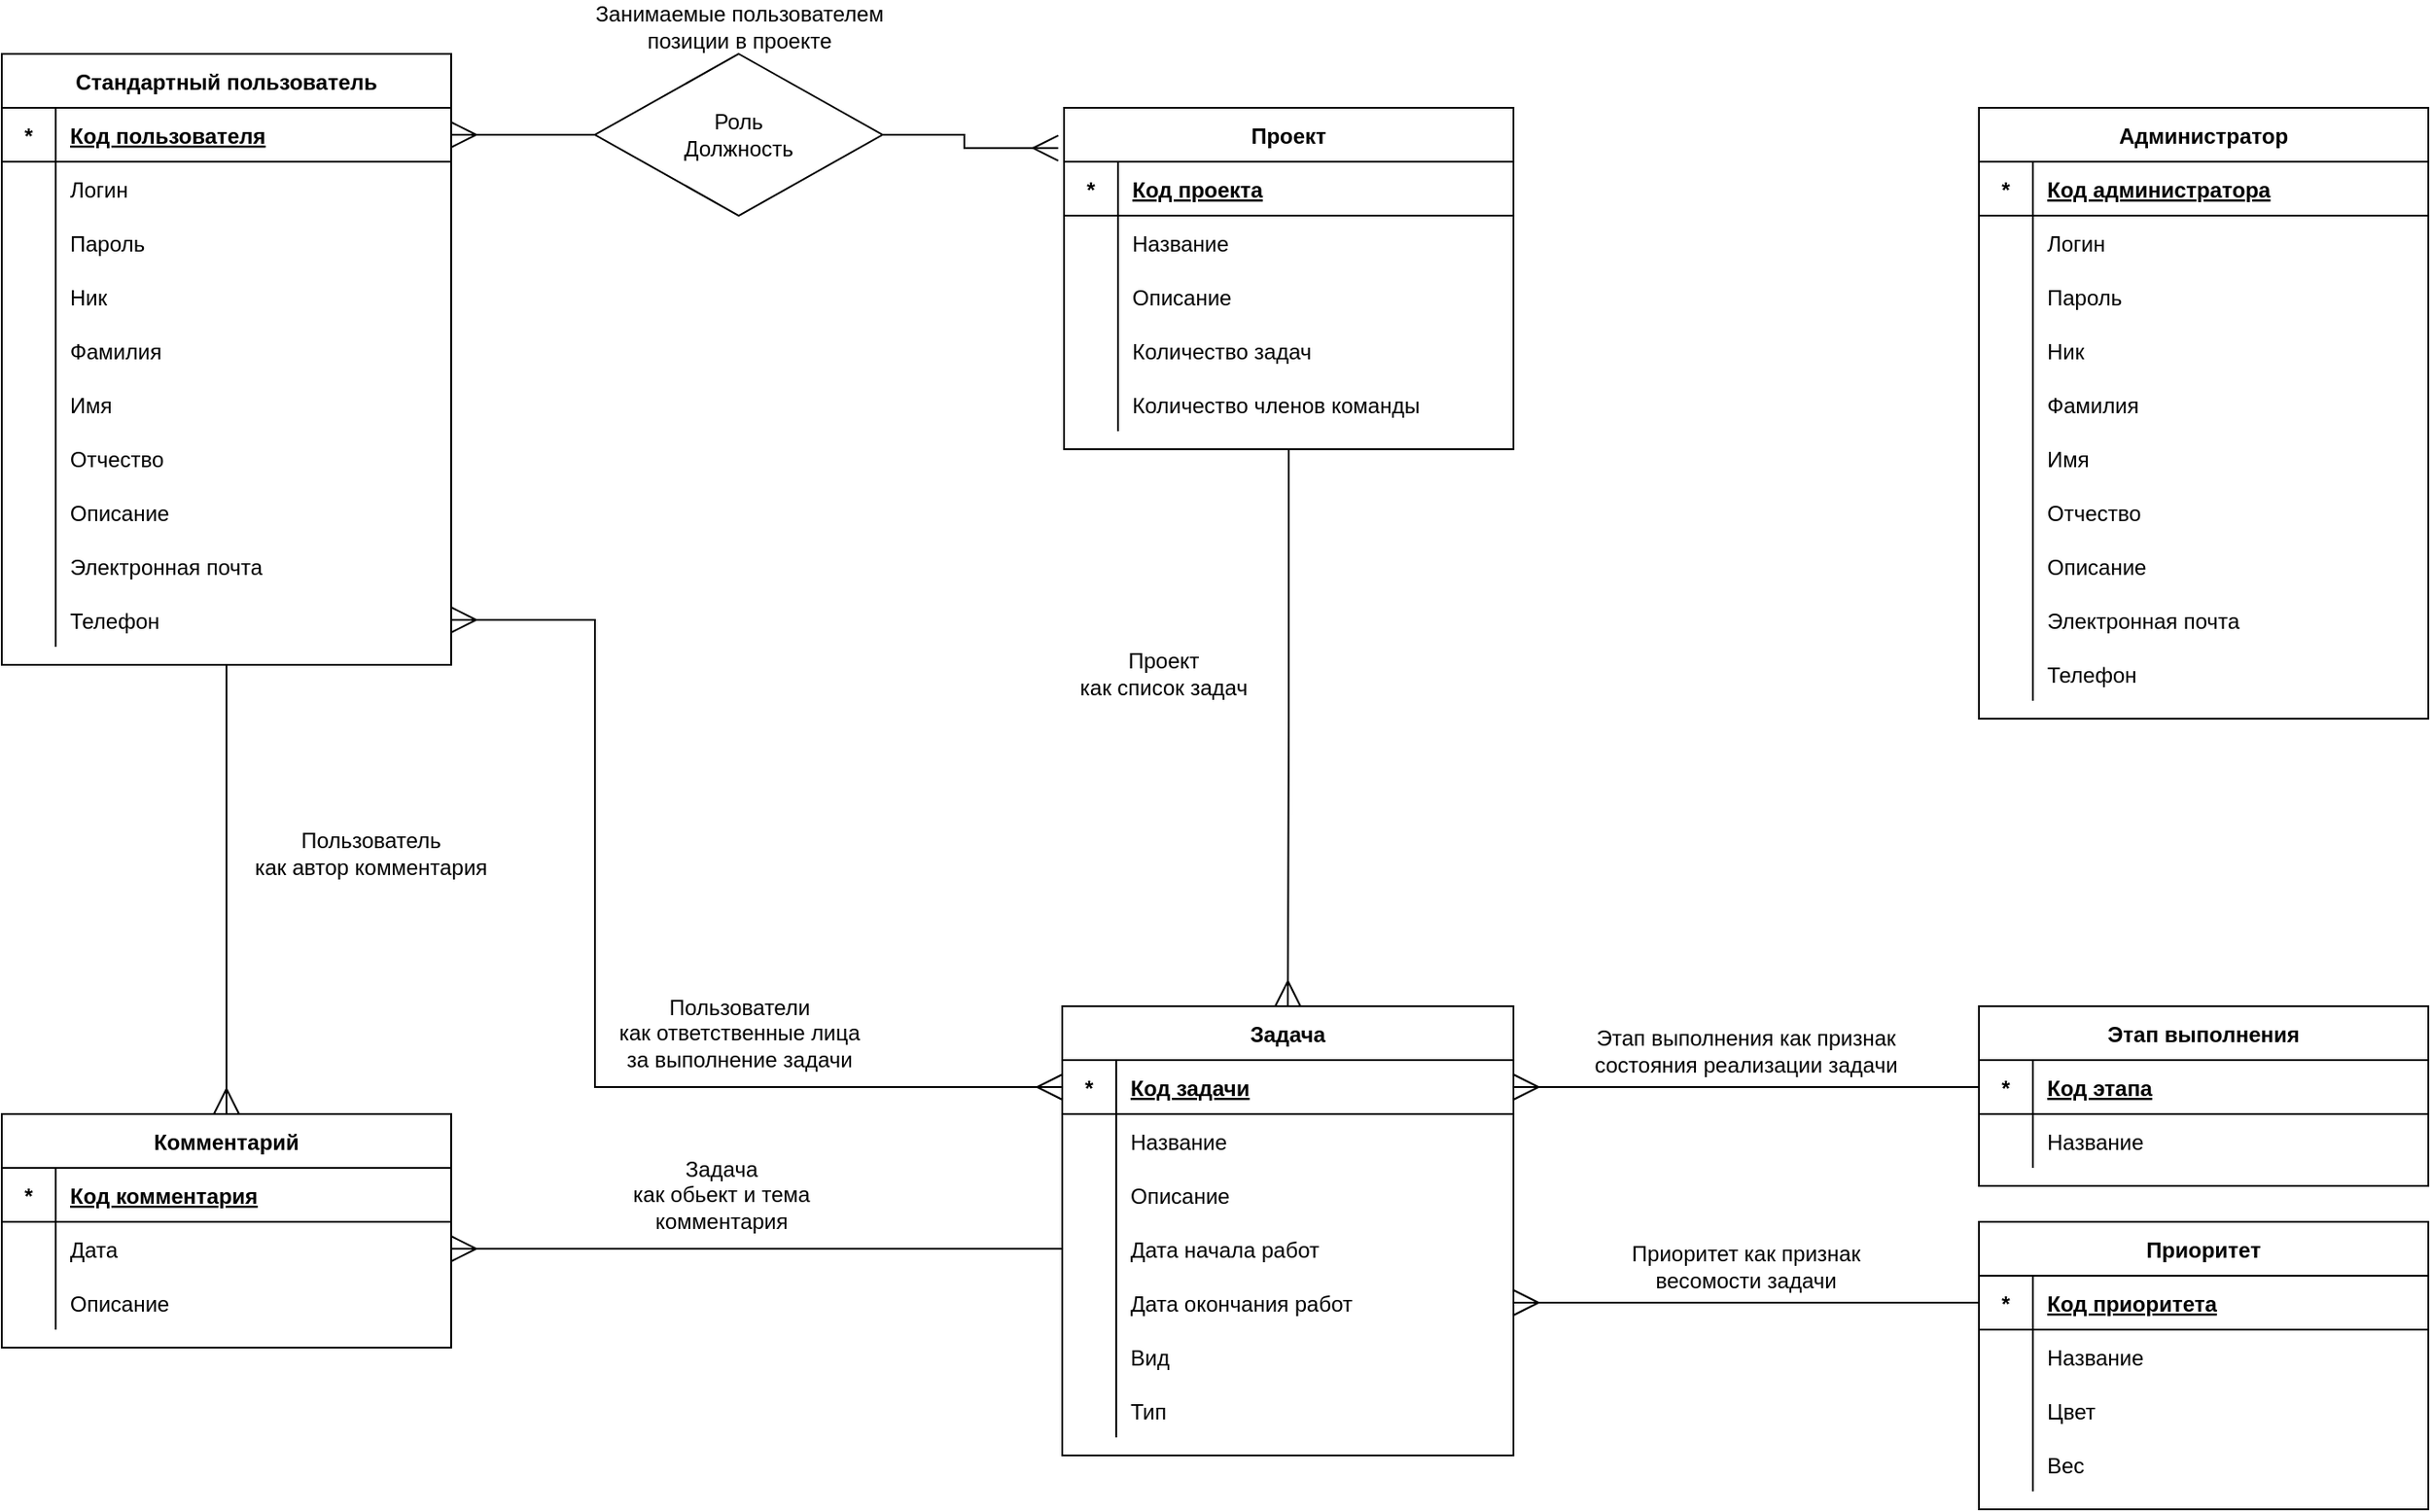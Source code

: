 <mxfile version="15.4.0" type="device"><diagram id="R2lEEEUBdFMjLlhIrx00" name="Page-1"><mxGraphModel dx="2333" dy="867" grid="1" gridSize="10" guides="1" tooltips="1" connect="1" arrows="1" fold="1" page="1" pageScale="1" pageWidth="850" pageHeight="1100" math="0" shadow="0" extFonts="Permanent Marker^https://fonts.googleapis.com/css?family=Permanent+Marker"><root><mxCell id="0"/><mxCell id="1" parent="0"/><mxCell id="KEWzs6Pm8bND37SmoEgK-163" value="Администратор" style="shape=table;startSize=30;container=1;collapsible=1;childLayout=tableLayout;fixedRows=1;rowLines=0;fontStyle=1;align=center;resizeLast=1;" parent="1" vertex="1"><mxGeometry x="310" y="110" width="250" height="340.0" as="geometry"/></mxCell><mxCell id="KEWzs6Pm8bND37SmoEgK-164" value="" style="shape=partialRectangle;collapsible=0;dropTarget=0;pointerEvents=0;fillColor=none;points=[[0,0.5],[1,0.5]];portConstraint=eastwest;top=0;left=0;right=0;bottom=1;" parent="KEWzs6Pm8bND37SmoEgK-163" vertex="1"><mxGeometry y="30" width="250" height="30" as="geometry"/></mxCell><mxCell id="KEWzs6Pm8bND37SmoEgK-165" value="*" style="shape=partialRectangle;overflow=hidden;connectable=0;fillColor=none;top=0;left=0;bottom=0;right=0;fontStyle=1;" parent="KEWzs6Pm8bND37SmoEgK-164" vertex="1"><mxGeometry width="30" height="30" as="geometry"><mxRectangle width="30" height="30" as="alternateBounds"/></mxGeometry></mxCell><mxCell id="KEWzs6Pm8bND37SmoEgK-166" value="Код администратора" style="shape=partialRectangle;overflow=hidden;connectable=0;fillColor=none;top=0;left=0;bottom=0;right=0;align=left;spacingLeft=6;fontStyle=5;" parent="KEWzs6Pm8bND37SmoEgK-164" vertex="1"><mxGeometry x="30" width="220" height="30" as="geometry"><mxRectangle width="220" height="30" as="alternateBounds"/></mxGeometry></mxCell><mxCell id="GoolY54lpUksAZv1lYhe-7" style="shape=partialRectangle;collapsible=0;dropTarget=0;pointerEvents=0;fillColor=none;points=[[0,0.5],[1,0.5]];portConstraint=eastwest;top=0;left=0;right=0;bottom=0;" parent="KEWzs6Pm8bND37SmoEgK-163" vertex="1"><mxGeometry y="60" width="250" height="30" as="geometry"/></mxCell><mxCell id="GoolY54lpUksAZv1lYhe-8" style="shape=partialRectangle;overflow=hidden;connectable=0;fillColor=none;top=0;left=0;bottom=0;right=0;" parent="GoolY54lpUksAZv1lYhe-7" vertex="1"><mxGeometry width="30" height="30" as="geometry"><mxRectangle width="30" height="30" as="alternateBounds"/></mxGeometry></mxCell><mxCell id="GoolY54lpUksAZv1lYhe-9" value="Логин" style="shape=partialRectangle;overflow=hidden;connectable=0;fillColor=none;top=0;left=0;bottom=0;right=0;align=left;spacingLeft=6;" parent="GoolY54lpUksAZv1lYhe-7" vertex="1"><mxGeometry x="30" width="220" height="30" as="geometry"><mxRectangle width="220" height="30" as="alternateBounds"/></mxGeometry></mxCell><mxCell id="KEWzs6Pm8bND37SmoEgK-167" style="shape=partialRectangle;collapsible=0;dropTarget=0;pointerEvents=0;fillColor=none;points=[[0,0.5],[1,0.5]];portConstraint=eastwest;top=0;left=0;right=0;bottom=0;" parent="KEWzs6Pm8bND37SmoEgK-163" vertex="1"><mxGeometry y="90" width="250" height="30" as="geometry"/></mxCell><mxCell id="KEWzs6Pm8bND37SmoEgK-168" style="shape=partialRectangle;overflow=hidden;connectable=0;fillColor=none;top=0;left=0;bottom=0;right=0;" parent="KEWzs6Pm8bND37SmoEgK-167" vertex="1"><mxGeometry width="30" height="30" as="geometry"><mxRectangle width="30" height="30" as="alternateBounds"/></mxGeometry></mxCell><mxCell id="KEWzs6Pm8bND37SmoEgK-169" value="Пароль" style="shape=partialRectangle;overflow=hidden;connectable=0;fillColor=none;top=0;left=0;bottom=0;right=0;align=left;spacingLeft=6;" parent="KEWzs6Pm8bND37SmoEgK-167" vertex="1"><mxGeometry x="30" width="220" height="30" as="geometry"><mxRectangle width="220" height="30" as="alternateBounds"/></mxGeometry></mxCell><mxCell id="SejftRKRJtMJ-X5kxTXs-4" style="shape=partialRectangle;collapsible=0;dropTarget=0;pointerEvents=0;fillColor=none;points=[[0,0.5],[1,0.5]];portConstraint=eastwest;top=0;left=0;right=0;bottom=0;" parent="KEWzs6Pm8bND37SmoEgK-163" vertex="1"><mxGeometry y="120" width="250" height="30" as="geometry"/></mxCell><mxCell id="SejftRKRJtMJ-X5kxTXs-5" style="shape=partialRectangle;overflow=hidden;connectable=0;fillColor=none;top=0;left=0;bottom=0;right=0;" parent="SejftRKRJtMJ-X5kxTXs-4" vertex="1"><mxGeometry width="30" height="30" as="geometry"><mxRectangle width="30" height="30" as="alternateBounds"/></mxGeometry></mxCell><mxCell id="SejftRKRJtMJ-X5kxTXs-6" value="Ник" style="shape=partialRectangle;overflow=hidden;connectable=0;fillColor=none;top=0;left=0;bottom=0;right=0;align=left;spacingLeft=6;" parent="SejftRKRJtMJ-X5kxTXs-4" vertex="1"><mxGeometry x="30" width="220" height="30" as="geometry"><mxRectangle width="220" height="30" as="alternateBounds"/></mxGeometry></mxCell><mxCell id="KEWzs6Pm8bND37SmoEgK-170" value="" style="shape=partialRectangle;collapsible=0;dropTarget=0;pointerEvents=0;fillColor=none;points=[[0,0.5],[1,0.5]];portConstraint=eastwest;top=0;left=0;right=0;bottom=0;" parent="KEWzs6Pm8bND37SmoEgK-163" vertex="1"><mxGeometry y="150" width="250" height="30" as="geometry"/></mxCell><mxCell id="KEWzs6Pm8bND37SmoEgK-171" value="" style="shape=partialRectangle;overflow=hidden;connectable=0;fillColor=none;top=0;left=0;bottom=0;right=0;" parent="KEWzs6Pm8bND37SmoEgK-170" vertex="1"><mxGeometry width="30" height="30" as="geometry"><mxRectangle width="30" height="30" as="alternateBounds"/></mxGeometry></mxCell><mxCell id="KEWzs6Pm8bND37SmoEgK-172" value="Фамилия" style="shape=partialRectangle;overflow=hidden;connectable=0;fillColor=none;top=0;left=0;bottom=0;right=0;align=left;spacingLeft=6;" parent="KEWzs6Pm8bND37SmoEgK-170" vertex="1"><mxGeometry x="30" width="220" height="30" as="geometry"><mxRectangle width="220" height="30" as="alternateBounds"/></mxGeometry></mxCell><mxCell id="Utjhez6zao7klQIo2Ba_-10" style="shape=partialRectangle;collapsible=0;dropTarget=0;pointerEvents=0;fillColor=none;points=[[0,0.5],[1,0.5]];portConstraint=eastwest;top=0;left=0;right=0;bottom=0;" parent="KEWzs6Pm8bND37SmoEgK-163" vertex="1"><mxGeometry y="180" width="250" height="30" as="geometry"/></mxCell><mxCell id="Utjhez6zao7klQIo2Ba_-11" style="shape=partialRectangle;overflow=hidden;connectable=0;fillColor=none;top=0;left=0;bottom=0;right=0;" parent="Utjhez6zao7klQIo2Ba_-10" vertex="1"><mxGeometry width="30" height="30" as="geometry"><mxRectangle width="30" height="30" as="alternateBounds"/></mxGeometry></mxCell><mxCell id="Utjhez6zao7klQIo2Ba_-12" value="Имя" style="shape=partialRectangle;overflow=hidden;connectable=0;fillColor=none;top=0;left=0;bottom=0;right=0;align=left;spacingLeft=6;" parent="Utjhez6zao7klQIo2Ba_-10" vertex="1"><mxGeometry x="30" width="220" height="30" as="geometry"><mxRectangle width="220" height="30" as="alternateBounds"/></mxGeometry></mxCell><mxCell id="Utjhez6zao7klQIo2Ba_-7" style="shape=partialRectangle;collapsible=0;dropTarget=0;pointerEvents=0;fillColor=none;points=[[0,0.5],[1,0.5]];portConstraint=eastwest;top=0;left=0;right=0;bottom=0;" parent="KEWzs6Pm8bND37SmoEgK-163" vertex="1"><mxGeometry y="210" width="250" height="30" as="geometry"/></mxCell><mxCell id="Utjhez6zao7klQIo2Ba_-8" style="shape=partialRectangle;overflow=hidden;connectable=0;fillColor=none;top=0;left=0;bottom=0;right=0;" parent="Utjhez6zao7klQIo2Ba_-7" vertex="1"><mxGeometry width="30" height="30" as="geometry"><mxRectangle width="30" height="30" as="alternateBounds"/></mxGeometry></mxCell><mxCell id="Utjhez6zao7klQIo2Ba_-9" value="Отчество" style="shape=partialRectangle;overflow=hidden;connectable=0;fillColor=none;top=0;left=0;bottom=0;right=0;align=left;spacingLeft=6;" parent="Utjhez6zao7klQIo2Ba_-7" vertex="1"><mxGeometry x="30" width="220" height="30" as="geometry"><mxRectangle width="220" height="30" as="alternateBounds"/></mxGeometry></mxCell><mxCell id="KEWzs6Pm8bND37SmoEgK-173" value="" style="shape=partialRectangle;collapsible=0;dropTarget=0;pointerEvents=0;fillColor=none;points=[[0,0.5],[1,0.5]];portConstraint=eastwest;top=0;left=0;right=0;bottom=0;" parent="KEWzs6Pm8bND37SmoEgK-163" vertex="1"><mxGeometry y="240" width="250" height="30" as="geometry"/></mxCell><mxCell id="KEWzs6Pm8bND37SmoEgK-174" value="" style="shape=partialRectangle;overflow=hidden;connectable=0;fillColor=none;top=0;left=0;bottom=0;right=0;" parent="KEWzs6Pm8bND37SmoEgK-173" vertex="1"><mxGeometry width="30" height="30" as="geometry"><mxRectangle width="30" height="30" as="alternateBounds"/></mxGeometry></mxCell><mxCell id="KEWzs6Pm8bND37SmoEgK-175" value="Описание" style="shape=partialRectangle;overflow=hidden;connectable=0;fillColor=none;top=0;left=0;bottom=0;right=0;align=left;spacingLeft=6;" parent="KEWzs6Pm8bND37SmoEgK-173" vertex="1"><mxGeometry x="30" width="220" height="30" as="geometry"><mxRectangle width="220" height="30" as="alternateBounds"/></mxGeometry></mxCell><mxCell id="KEWzs6Pm8bND37SmoEgK-176" style="shape=partialRectangle;collapsible=0;dropTarget=0;pointerEvents=0;fillColor=none;points=[[0,0.5],[1,0.5]];portConstraint=eastwest;top=0;left=0;right=0;bottom=0;" parent="KEWzs6Pm8bND37SmoEgK-163" vertex="1"><mxGeometry y="270" width="250" height="30" as="geometry"/></mxCell><mxCell id="KEWzs6Pm8bND37SmoEgK-177" style="shape=partialRectangle;overflow=hidden;connectable=0;fillColor=none;top=0;left=0;bottom=0;right=0;" parent="KEWzs6Pm8bND37SmoEgK-176" vertex="1"><mxGeometry width="30" height="30" as="geometry"><mxRectangle width="30" height="30" as="alternateBounds"/></mxGeometry></mxCell><mxCell id="KEWzs6Pm8bND37SmoEgK-178" value="Электронная почта" style="shape=partialRectangle;overflow=hidden;connectable=0;fillColor=none;top=0;left=0;bottom=0;right=0;align=left;spacingLeft=6;" parent="KEWzs6Pm8bND37SmoEgK-176" vertex="1"><mxGeometry x="30" width="220" height="30" as="geometry"><mxRectangle width="220" height="30" as="alternateBounds"/></mxGeometry></mxCell><mxCell id="KEWzs6Pm8bND37SmoEgK-179" style="shape=partialRectangle;collapsible=0;dropTarget=0;pointerEvents=0;fillColor=none;points=[[0,0.5],[1,0.5]];portConstraint=eastwest;top=0;left=0;right=0;bottom=0;" parent="KEWzs6Pm8bND37SmoEgK-163" vertex="1"><mxGeometry y="300" width="250" height="30" as="geometry"/></mxCell><mxCell id="KEWzs6Pm8bND37SmoEgK-180" style="shape=partialRectangle;overflow=hidden;connectable=0;fillColor=none;top=0;left=0;bottom=0;right=0;" parent="KEWzs6Pm8bND37SmoEgK-179" vertex="1"><mxGeometry width="30" height="30" as="geometry"><mxRectangle width="30" height="30" as="alternateBounds"/></mxGeometry></mxCell><mxCell id="KEWzs6Pm8bND37SmoEgK-181" value="Телефон" style="shape=partialRectangle;overflow=hidden;connectable=0;fillColor=none;top=0;left=0;bottom=0;right=0;align=left;spacingLeft=6;" parent="KEWzs6Pm8bND37SmoEgK-179" vertex="1"><mxGeometry x="30" width="220" height="30" as="geometry"><mxRectangle width="220" height="30" as="alternateBounds"/></mxGeometry></mxCell><mxCell id="JTHcvcnWKTFzmuKznncK-1" value="Проект" style="shape=table;startSize=30;container=1;collapsible=1;childLayout=tableLayout;fixedRows=1;rowLines=0;fontStyle=1;align=center;resizeLast=1;" parent="1" vertex="1"><mxGeometry x="-199" y="110" width="250" height="190" as="geometry"><mxRectangle x="70" y="360" width="70" height="30" as="alternateBounds"/></mxGeometry></mxCell><mxCell id="JTHcvcnWKTFzmuKznncK-2" value="" style="shape=partialRectangle;collapsible=0;dropTarget=0;pointerEvents=0;fillColor=none;points=[[0,0.5],[1,0.5]];portConstraint=eastwest;top=0;left=0;right=0;bottom=1;" parent="JTHcvcnWKTFzmuKznncK-1" vertex="1"><mxGeometry y="30" width="250" height="30" as="geometry"/></mxCell><mxCell id="JTHcvcnWKTFzmuKznncK-3" value="*" style="shape=partialRectangle;overflow=hidden;connectable=0;fillColor=none;top=0;left=0;bottom=0;right=0;fontStyle=1;" parent="JTHcvcnWKTFzmuKznncK-2" vertex="1"><mxGeometry width="30" height="30" as="geometry"><mxRectangle width="30" height="30" as="alternateBounds"/></mxGeometry></mxCell><mxCell id="JTHcvcnWKTFzmuKznncK-4" value="Код проекта" style="shape=partialRectangle;overflow=hidden;connectable=0;fillColor=none;top=0;left=0;bottom=0;right=0;align=left;spacingLeft=6;fontStyle=5;" parent="JTHcvcnWKTFzmuKznncK-2" vertex="1"><mxGeometry x="30" width="220" height="30" as="geometry"><mxRectangle width="220" height="30" as="alternateBounds"/></mxGeometry></mxCell><mxCell id="JTHcvcnWKTFzmuKznncK-5" value="" style="shape=partialRectangle;collapsible=0;dropTarget=0;pointerEvents=0;fillColor=none;points=[[0,0.5],[1,0.5]];portConstraint=eastwest;top=0;left=0;right=0;bottom=0;" parent="JTHcvcnWKTFzmuKznncK-1" vertex="1"><mxGeometry y="60" width="250" height="30" as="geometry"/></mxCell><mxCell id="JTHcvcnWKTFzmuKznncK-6" value="" style="shape=partialRectangle;overflow=hidden;connectable=0;fillColor=none;top=0;left=0;bottom=0;right=0;" parent="JTHcvcnWKTFzmuKznncK-5" vertex="1"><mxGeometry width="30" height="30" as="geometry"><mxRectangle width="30" height="30" as="alternateBounds"/></mxGeometry></mxCell><mxCell id="JTHcvcnWKTFzmuKznncK-7" value="Название" style="shape=partialRectangle;overflow=hidden;connectable=0;fillColor=none;top=0;left=0;bottom=0;right=0;align=left;spacingLeft=6;" parent="JTHcvcnWKTFzmuKznncK-5" vertex="1"><mxGeometry x="30" width="220" height="30" as="geometry"><mxRectangle width="220" height="30" as="alternateBounds"/></mxGeometry></mxCell><mxCell id="JTHcvcnWKTFzmuKznncK-8" value="" style="shape=partialRectangle;collapsible=0;dropTarget=0;pointerEvents=0;fillColor=none;points=[[0,0.5],[1,0.5]];portConstraint=eastwest;top=0;left=0;right=0;bottom=0;" parent="JTHcvcnWKTFzmuKznncK-1" vertex="1"><mxGeometry y="90" width="250" height="30" as="geometry"/></mxCell><mxCell id="JTHcvcnWKTFzmuKznncK-9" value="" style="shape=partialRectangle;overflow=hidden;connectable=0;fillColor=none;top=0;left=0;bottom=0;right=0;" parent="JTHcvcnWKTFzmuKznncK-8" vertex="1"><mxGeometry width="30" height="30" as="geometry"><mxRectangle width="30" height="30" as="alternateBounds"/></mxGeometry></mxCell><mxCell id="JTHcvcnWKTFzmuKznncK-10" value="Описание" style="shape=partialRectangle;overflow=hidden;connectable=0;fillColor=none;top=0;left=0;bottom=0;right=0;align=left;spacingLeft=6;" parent="JTHcvcnWKTFzmuKznncK-8" vertex="1"><mxGeometry x="30" width="220" height="30" as="geometry"><mxRectangle width="220" height="30" as="alternateBounds"/></mxGeometry></mxCell><mxCell id="Se9pl_aKcLEokG1FZjeS-4" style="shape=partialRectangle;collapsible=0;dropTarget=0;pointerEvents=0;fillColor=none;points=[[0,0.5],[1,0.5]];portConstraint=eastwest;top=0;left=0;right=0;bottom=0;" parent="JTHcvcnWKTFzmuKznncK-1" vertex="1"><mxGeometry y="120" width="250" height="30" as="geometry"/></mxCell><mxCell id="Se9pl_aKcLEokG1FZjeS-5" style="shape=partialRectangle;overflow=hidden;connectable=0;fillColor=none;top=0;left=0;bottom=0;right=0;" parent="Se9pl_aKcLEokG1FZjeS-4" vertex="1"><mxGeometry width="30" height="30" as="geometry"><mxRectangle width="30" height="30" as="alternateBounds"/></mxGeometry></mxCell><mxCell id="Se9pl_aKcLEokG1FZjeS-6" value="Количество задач" style="shape=partialRectangle;overflow=hidden;connectable=0;fillColor=none;top=0;left=0;bottom=0;right=0;align=left;spacingLeft=6;" parent="Se9pl_aKcLEokG1FZjeS-4" vertex="1"><mxGeometry x="30" width="220" height="30" as="geometry"><mxRectangle width="220" height="30" as="alternateBounds"/></mxGeometry></mxCell><mxCell id="Se9pl_aKcLEokG1FZjeS-8" style="shape=partialRectangle;collapsible=0;dropTarget=0;pointerEvents=0;fillColor=none;points=[[0,0.5],[1,0.5]];portConstraint=eastwest;top=0;left=0;right=0;bottom=0;" parent="JTHcvcnWKTFzmuKznncK-1" vertex="1"><mxGeometry y="150" width="250" height="30" as="geometry"/></mxCell><mxCell id="Se9pl_aKcLEokG1FZjeS-9" style="shape=partialRectangle;overflow=hidden;connectable=0;fillColor=none;top=0;left=0;bottom=0;right=0;" parent="Se9pl_aKcLEokG1FZjeS-8" vertex="1"><mxGeometry width="30" height="30" as="geometry"><mxRectangle width="30" height="30" as="alternateBounds"/></mxGeometry></mxCell><mxCell id="Se9pl_aKcLEokG1FZjeS-10" value="Количество членов команды" style="shape=partialRectangle;overflow=hidden;connectable=0;fillColor=none;top=0;left=0;bottom=0;right=0;align=left;spacingLeft=6;" parent="Se9pl_aKcLEokG1FZjeS-8" vertex="1"><mxGeometry x="30" width="220" height="30" as="geometry"><mxRectangle width="220" height="30" as="alternateBounds"/></mxGeometry></mxCell><mxCell id="JTHcvcnWKTFzmuKznncK-11" value="Задача" style="shape=table;startSize=30;container=1;collapsible=1;childLayout=tableLayout;fixedRows=1;rowLines=0;fontStyle=1;align=center;resizeLast=1;" parent="1" vertex="1"><mxGeometry x="-200" y="610" width="251" height="250" as="geometry"/></mxCell><mxCell id="JTHcvcnWKTFzmuKznncK-12" value="" style="shape=partialRectangle;collapsible=0;dropTarget=0;pointerEvents=0;fillColor=none;points=[[0,0.5],[1,0.5]];portConstraint=eastwest;top=0;left=0;right=0;bottom=1;" parent="JTHcvcnWKTFzmuKznncK-11" vertex="1"><mxGeometry y="30" width="251" height="30" as="geometry"/></mxCell><mxCell id="JTHcvcnWKTFzmuKznncK-13" value="*" style="shape=partialRectangle;overflow=hidden;connectable=0;fillColor=none;top=0;left=0;bottom=0;right=0;fontStyle=1;" parent="JTHcvcnWKTFzmuKznncK-12" vertex="1"><mxGeometry width="30" height="30" as="geometry"><mxRectangle width="30" height="30" as="alternateBounds"/></mxGeometry></mxCell><mxCell id="JTHcvcnWKTFzmuKznncK-14" value="Код задачи" style="shape=partialRectangle;overflow=hidden;connectable=0;fillColor=none;top=0;left=0;bottom=0;right=0;align=left;spacingLeft=6;fontStyle=5;" parent="JTHcvcnWKTFzmuKznncK-12" vertex="1"><mxGeometry x="30" width="221" height="30" as="geometry"><mxRectangle width="221" height="30" as="alternateBounds"/></mxGeometry></mxCell><mxCell id="JTHcvcnWKTFzmuKznncK-15" value="" style="shape=partialRectangle;collapsible=0;dropTarget=0;pointerEvents=0;fillColor=none;points=[[0,0.5],[1,0.5]];portConstraint=eastwest;top=0;left=0;right=0;bottom=0;" parent="JTHcvcnWKTFzmuKznncK-11" vertex="1"><mxGeometry y="60" width="251" height="30" as="geometry"/></mxCell><mxCell id="JTHcvcnWKTFzmuKznncK-16" value="" style="shape=partialRectangle;overflow=hidden;connectable=0;fillColor=none;top=0;left=0;bottom=0;right=0;" parent="JTHcvcnWKTFzmuKznncK-15" vertex="1"><mxGeometry width="30" height="30" as="geometry"><mxRectangle width="30" height="30" as="alternateBounds"/></mxGeometry></mxCell><mxCell id="JTHcvcnWKTFzmuKznncK-17" value="Название" style="shape=partialRectangle;overflow=hidden;connectable=0;fillColor=none;top=0;left=0;bottom=0;right=0;align=left;spacingLeft=6;" parent="JTHcvcnWKTFzmuKznncK-15" vertex="1"><mxGeometry x="30" width="221" height="30" as="geometry"><mxRectangle width="221" height="30" as="alternateBounds"/></mxGeometry></mxCell><mxCell id="JTHcvcnWKTFzmuKznncK-18" value="" style="shape=partialRectangle;collapsible=0;dropTarget=0;pointerEvents=0;fillColor=none;points=[[0,0.5],[1,0.5]];portConstraint=eastwest;top=0;left=0;right=0;bottom=0;" parent="JTHcvcnWKTFzmuKznncK-11" vertex="1"><mxGeometry y="90" width="251" height="30" as="geometry"/></mxCell><mxCell id="JTHcvcnWKTFzmuKznncK-19" value="" style="shape=partialRectangle;overflow=hidden;connectable=0;fillColor=none;top=0;left=0;bottom=0;right=0;" parent="JTHcvcnWKTFzmuKznncK-18" vertex="1"><mxGeometry width="30" height="30" as="geometry"><mxRectangle width="30" height="30" as="alternateBounds"/></mxGeometry></mxCell><mxCell id="JTHcvcnWKTFzmuKznncK-20" value="Описание" style="shape=partialRectangle;overflow=hidden;connectable=0;fillColor=none;top=0;left=0;bottom=0;right=0;align=left;spacingLeft=6;" parent="JTHcvcnWKTFzmuKznncK-18" vertex="1"><mxGeometry x="30" width="221" height="30" as="geometry"><mxRectangle width="221" height="30" as="alternateBounds"/></mxGeometry></mxCell><mxCell id="JTHcvcnWKTFzmuKznncK-21" style="shape=partialRectangle;collapsible=0;dropTarget=0;pointerEvents=0;fillColor=none;points=[[0,0.5],[1,0.5]];portConstraint=eastwest;top=0;left=0;right=0;bottom=0;" parent="JTHcvcnWKTFzmuKznncK-11" vertex="1"><mxGeometry y="120" width="251" height="30" as="geometry"/></mxCell><mxCell id="JTHcvcnWKTFzmuKznncK-22" style="shape=partialRectangle;overflow=hidden;connectable=0;fillColor=none;top=0;left=0;bottom=0;right=0;" parent="JTHcvcnWKTFzmuKznncK-21" vertex="1"><mxGeometry width="30" height="30" as="geometry"><mxRectangle width="30" height="30" as="alternateBounds"/></mxGeometry></mxCell><mxCell id="JTHcvcnWKTFzmuKznncK-23" value="Дата начала работ" style="shape=partialRectangle;overflow=hidden;connectable=0;fillColor=none;top=0;left=0;bottom=0;right=0;align=left;spacingLeft=6;" parent="JTHcvcnWKTFzmuKznncK-21" vertex="1"><mxGeometry x="30" width="221" height="30" as="geometry"><mxRectangle width="221" height="30" as="alternateBounds"/></mxGeometry></mxCell><mxCell id="JTHcvcnWKTFzmuKznncK-24" style="shape=partialRectangle;collapsible=0;dropTarget=0;pointerEvents=0;fillColor=none;points=[[0,0.5],[1,0.5]];portConstraint=eastwest;top=0;left=0;right=0;bottom=0;" parent="JTHcvcnWKTFzmuKznncK-11" vertex="1"><mxGeometry y="150" width="251" height="30" as="geometry"/></mxCell><mxCell id="JTHcvcnWKTFzmuKznncK-25" style="shape=partialRectangle;overflow=hidden;connectable=0;fillColor=none;top=0;left=0;bottom=0;right=0;" parent="JTHcvcnWKTFzmuKznncK-24" vertex="1"><mxGeometry width="30" height="30" as="geometry"><mxRectangle width="30" height="30" as="alternateBounds"/></mxGeometry></mxCell><mxCell id="JTHcvcnWKTFzmuKznncK-26" value="Дата окончания работ" style="shape=partialRectangle;overflow=hidden;connectable=0;fillColor=none;top=0;left=0;bottom=0;right=0;align=left;spacingLeft=6;" parent="JTHcvcnWKTFzmuKznncK-24" vertex="1"><mxGeometry x="30" width="221" height="30" as="geometry"><mxRectangle width="221" height="30" as="alternateBounds"/></mxGeometry></mxCell><mxCell id="87GUrouihFp6x3GNBXlj-17" style="shape=partialRectangle;collapsible=0;dropTarget=0;pointerEvents=0;fillColor=none;points=[[0,0.5],[1,0.5]];portConstraint=eastwest;top=0;left=0;right=0;bottom=0;" parent="JTHcvcnWKTFzmuKznncK-11" vertex="1"><mxGeometry y="180" width="251" height="30" as="geometry"/></mxCell><mxCell id="87GUrouihFp6x3GNBXlj-18" style="shape=partialRectangle;overflow=hidden;connectable=0;fillColor=none;top=0;left=0;bottom=0;right=0;" parent="87GUrouihFp6x3GNBXlj-17" vertex="1"><mxGeometry width="30" height="30" as="geometry"><mxRectangle width="30" height="30" as="alternateBounds"/></mxGeometry></mxCell><mxCell id="87GUrouihFp6x3GNBXlj-19" value="Вид" style="shape=partialRectangle;overflow=hidden;connectable=0;fillColor=none;top=0;left=0;bottom=0;right=0;align=left;spacingLeft=6;" parent="87GUrouihFp6x3GNBXlj-17" vertex="1"><mxGeometry x="30" width="221" height="30" as="geometry"><mxRectangle width="221" height="30" as="alternateBounds"/></mxGeometry></mxCell><mxCell id="ffWz-tQQ7q6HPMR0sG-R-4" style="shape=partialRectangle;collapsible=0;dropTarget=0;pointerEvents=0;fillColor=none;points=[[0,0.5],[1,0.5]];portConstraint=eastwest;top=0;left=0;right=0;bottom=0;" vertex="1" parent="JTHcvcnWKTFzmuKznncK-11"><mxGeometry y="210" width="251" height="30" as="geometry"/></mxCell><mxCell id="ffWz-tQQ7q6HPMR0sG-R-5" style="shape=partialRectangle;overflow=hidden;connectable=0;fillColor=none;top=0;left=0;bottom=0;right=0;" vertex="1" parent="ffWz-tQQ7q6HPMR0sG-R-4"><mxGeometry width="30" height="30" as="geometry"><mxRectangle width="30" height="30" as="alternateBounds"/></mxGeometry></mxCell><mxCell id="ffWz-tQQ7q6HPMR0sG-R-6" value="Тип" style="shape=partialRectangle;overflow=hidden;connectable=0;fillColor=none;top=0;left=0;bottom=0;right=0;align=left;spacingLeft=6;" vertex="1" parent="ffWz-tQQ7q6HPMR0sG-R-4"><mxGeometry x="30" width="221" height="30" as="geometry"><mxRectangle width="221" height="30" as="alternateBounds"/></mxGeometry></mxCell><mxCell id="JTHcvcnWKTFzmuKznncK-27" style="edgeStyle=orthogonalEdgeStyle;rounded=0;orthogonalLoop=1;jettySize=auto;html=1;exitX=0.5;exitY=0;exitDx=0;exitDy=0;entryX=0.5;entryY=1;entryDx=0;entryDy=0;endSize=12;startSize=12;endArrow=none;endFill=0;startArrow=ERmany;startFill=0;" parent="1" source="JTHcvcnWKTFzmuKznncK-28" target="JTHcvcnWKTFzmuKznncK-62" edge="1"><mxGeometry relative="1" as="geometry"/></mxCell><mxCell id="JTHcvcnWKTFzmuKznncK-28" value="Комментарий" style="shape=table;startSize=30;container=1;collapsible=1;childLayout=tableLayout;fixedRows=1;rowLines=0;fontStyle=1;align=center;resizeLast=1;" parent="1" vertex="1"><mxGeometry x="-790" y="670" width="250" height="130" as="geometry"/></mxCell><mxCell id="JTHcvcnWKTFzmuKznncK-29" value="" style="shape=partialRectangle;collapsible=0;dropTarget=0;pointerEvents=0;fillColor=none;points=[[0,0.5],[1,0.5]];portConstraint=eastwest;top=0;left=0;right=0;bottom=1;" parent="JTHcvcnWKTFzmuKznncK-28" vertex="1"><mxGeometry y="30" width="250" height="30" as="geometry"/></mxCell><mxCell id="JTHcvcnWKTFzmuKznncK-30" value="*" style="shape=partialRectangle;overflow=hidden;connectable=0;fillColor=none;top=0;left=0;bottom=0;right=0;fontStyle=1;" parent="JTHcvcnWKTFzmuKznncK-29" vertex="1"><mxGeometry width="30" height="30" as="geometry"><mxRectangle width="30" height="30" as="alternateBounds"/></mxGeometry></mxCell><mxCell id="JTHcvcnWKTFzmuKznncK-31" value="Код комментария" style="shape=partialRectangle;overflow=hidden;connectable=0;fillColor=none;top=0;left=0;bottom=0;right=0;align=left;spacingLeft=6;fontStyle=5;" parent="JTHcvcnWKTFzmuKznncK-29" vertex="1"><mxGeometry x="30" width="220" height="30" as="geometry"><mxRectangle width="220" height="30" as="alternateBounds"/></mxGeometry></mxCell><mxCell id="JTHcvcnWKTFzmuKznncK-32" value="" style="shape=partialRectangle;collapsible=0;dropTarget=0;pointerEvents=0;fillColor=none;points=[[0,0.5],[1,0.5]];portConstraint=eastwest;top=0;left=0;right=0;bottom=0;" parent="JTHcvcnWKTFzmuKznncK-28" vertex="1"><mxGeometry y="60" width="250" height="30" as="geometry"/></mxCell><mxCell id="JTHcvcnWKTFzmuKznncK-33" value="" style="shape=partialRectangle;overflow=hidden;connectable=0;fillColor=none;top=0;left=0;bottom=0;right=0;" parent="JTHcvcnWKTFzmuKznncK-32" vertex="1"><mxGeometry width="30" height="30" as="geometry"><mxRectangle width="30" height="30" as="alternateBounds"/></mxGeometry></mxCell><mxCell id="JTHcvcnWKTFzmuKznncK-34" value="Дата" style="shape=partialRectangle;overflow=hidden;connectable=0;fillColor=none;top=0;left=0;bottom=0;right=0;align=left;spacingLeft=6;" parent="JTHcvcnWKTFzmuKznncK-32" vertex="1"><mxGeometry x="30" width="220" height="30" as="geometry"><mxRectangle width="220" height="30" as="alternateBounds"/></mxGeometry></mxCell><mxCell id="JTHcvcnWKTFzmuKznncK-35" style="shape=partialRectangle;collapsible=0;dropTarget=0;pointerEvents=0;fillColor=none;points=[[0,0.5],[1,0.5]];portConstraint=eastwest;top=0;left=0;right=0;bottom=0;" parent="JTHcvcnWKTFzmuKznncK-28" vertex="1"><mxGeometry y="90" width="250" height="30" as="geometry"/></mxCell><mxCell id="JTHcvcnWKTFzmuKznncK-36" style="shape=partialRectangle;overflow=hidden;connectable=0;fillColor=none;top=0;left=0;bottom=0;right=0;" parent="JTHcvcnWKTFzmuKznncK-35" vertex="1"><mxGeometry width="30" height="30" as="geometry"><mxRectangle width="30" height="30" as="alternateBounds"/></mxGeometry></mxCell><mxCell id="JTHcvcnWKTFzmuKznncK-37" value="Описание" style="shape=partialRectangle;overflow=hidden;connectable=0;fillColor=none;top=0;left=0;bottom=0;right=0;align=left;spacingLeft=6;" parent="JTHcvcnWKTFzmuKznncK-35" vertex="1"><mxGeometry x="30" width="220" height="30" as="geometry"><mxRectangle width="220" height="30" as="alternateBounds"/></mxGeometry></mxCell><mxCell id="JTHcvcnWKTFzmuKznncK-52" value="Приоритет" style="shape=table;startSize=30;container=1;collapsible=1;childLayout=tableLayout;fixedRows=1;rowLines=0;fontStyle=1;align=center;resizeLast=1;" parent="1" vertex="1"><mxGeometry x="310" y="730" width="250" height="160.0" as="geometry"/></mxCell><mxCell id="JTHcvcnWKTFzmuKznncK-53" value="" style="shape=partialRectangle;collapsible=0;dropTarget=0;pointerEvents=0;fillColor=none;points=[[0,0.5],[1,0.5]];portConstraint=eastwest;top=0;left=0;right=0;bottom=1;" parent="JTHcvcnWKTFzmuKznncK-52" vertex="1"><mxGeometry y="30" width="250" height="30" as="geometry"/></mxCell><mxCell id="JTHcvcnWKTFzmuKznncK-54" value="*" style="shape=partialRectangle;overflow=hidden;connectable=0;fillColor=none;top=0;left=0;bottom=0;right=0;fontStyle=1;" parent="JTHcvcnWKTFzmuKznncK-53" vertex="1"><mxGeometry width="30" height="30" as="geometry"><mxRectangle width="30" height="30" as="alternateBounds"/></mxGeometry></mxCell><mxCell id="JTHcvcnWKTFzmuKznncK-55" value="Код приоритета" style="shape=partialRectangle;overflow=hidden;connectable=0;fillColor=none;top=0;left=0;bottom=0;right=0;align=left;spacingLeft=6;fontStyle=5;" parent="JTHcvcnWKTFzmuKznncK-53" vertex="1"><mxGeometry x="30" width="220" height="30" as="geometry"><mxRectangle width="220" height="30" as="alternateBounds"/></mxGeometry></mxCell><mxCell id="JTHcvcnWKTFzmuKznncK-56" value="" style="shape=partialRectangle;collapsible=0;dropTarget=0;pointerEvents=0;fillColor=none;points=[[0,0.5],[1,0.5]];portConstraint=eastwest;top=0;left=0;right=0;bottom=0;" parent="JTHcvcnWKTFzmuKznncK-52" vertex="1"><mxGeometry y="60" width="250" height="30" as="geometry"/></mxCell><mxCell id="JTHcvcnWKTFzmuKznncK-57" value="" style="shape=partialRectangle;overflow=hidden;connectable=0;fillColor=none;top=0;left=0;bottom=0;right=0;" parent="JTHcvcnWKTFzmuKznncK-56" vertex="1"><mxGeometry width="30" height="30" as="geometry"><mxRectangle width="30" height="30" as="alternateBounds"/></mxGeometry></mxCell><mxCell id="JTHcvcnWKTFzmuKznncK-58" value="Название" style="shape=partialRectangle;overflow=hidden;connectable=0;fillColor=none;top=0;left=0;bottom=0;right=0;align=left;spacingLeft=6;" parent="JTHcvcnWKTFzmuKznncK-56" vertex="1"><mxGeometry x="30" width="220" height="30" as="geometry"><mxRectangle width="220" height="30" as="alternateBounds"/></mxGeometry></mxCell><mxCell id="ffWz-tQQ7q6HPMR0sG-R-12" style="shape=partialRectangle;collapsible=0;dropTarget=0;pointerEvents=0;fillColor=none;points=[[0,0.5],[1,0.5]];portConstraint=eastwest;top=0;left=0;right=0;bottom=0;" vertex="1" parent="JTHcvcnWKTFzmuKznncK-52"><mxGeometry y="90" width="250" height="30" as="geometry"/></mxCell><mxCell id="ffWz-tQQ7q6HPMR0sG-R-13" style="shape=partialRectangle;overflow=hidden;connectable=0;fillColor=none;top=0;left=0;bottom=0;right=0;" vertex="1" parent="ffWz-tQQ7q6HPMR0sG-R-12"><mxGeometry width="30" height="30" as="geometry"><mxRectangle width="30" height="30" as="alternateBounds"/></mxGeometry></mxCell><mxCell id="ffWz-tQQ7q6HPMR0sG-R-14" value="Цвет" style="shape=partialRectangle;overflow=hidden;connectable=0;fillColor=none;top=0;left=0;bottom=0;right=0;align=left;spacingLeft=6;" vertex="1" parent="ffWz-tQQ7q6HPMR0sG-R-12"><mxGeometry x="30" width="220" height="30" as="geometry"><mxRectangle width="220" height="30" as="alternateBounds"/></mxGeometry></mxCell><mxCell id="Se9pl_aKcLEokG1FZjeS-1" style="shape=partialRectangle;collapsible=0;dropTarget=0;pointerEvents=0;fillColor=none;points=[[0,0.5],[1,0.5]];portConstraint=eastwest;top=0;left=0;right=0;bottom=0;" parent="JTHcvcnWKTFzmuKznncK-52" vertex="1"><mxGeometry y="120" width="250" height="30" as="geometry"/></mxCell><mxCell id="Se9pl_aKcLEokG1FZjeS-2" style="shape=partialRectangle;overflow=hidden;connectable=0;fillColor=none;top=0;left=0;bottom=0;right=0;" parent="Se9pl_aKcLEokG1FZjeS-1" vertex="1"><mxGeometry width="30" height="30" as="geometry"><mxRectangle width="30" height="30" as="alternateBounds"/></mxGeometry></mxCell><mxCell id="Se9pl_aKcLEokG1FZjeS-3" value="Вес" style="shape=partialRectangle;overflow=hidden;connectable=0;fillColor=none;top=0;left=0;bottom=0;right=0;align=left;spacingLeft=6;" parent="Se9pl_aKcLEokG1FZjeS-1" vertex="1"><mxGeometry x="30" width="220" height="30" as="geometry"><mxRectangle width="220" height="30" as="alternateBounds"/></mxGeometry></mxCell><mxCell id="JTHcvcnWKTFzmuKznncK-62" value="Стандартный пользователь" style="shape=table;startSize=30;container=1;collapsible=1;childLayout=tableLayout;fixedRows=1;rowLines=0;fontStyle=1;align=center;resizeLast=1;" parent="1" vertex="1"><mxGeometry x="-790" y="80" width="250" height="340" as="geometry"/></mxCell><mxCell id="JTHcvcnWKTFzmuKznncK-63" value="" style="shape=partialRectangle;collapsible=0;dropTarget=0;pointerEvents=0;fillColor=none;points=[[0,0.5],[1,0.5]];portConstraint=eastwest;top=0;left=0;right=0;bottom=1;" parent="JTHcvcnWKTFzmuKznncK-62" vertex="1"><mxGeometry y="30" width="250" height="30" as="geometry"/></mxCell><mxCell id="JTHcvcnWKTFzmuKznncK-64" value="*" style="shape=partialRectangle;overflow=hidden;connectable=0;fillColor=none;top=0;left=0;bottom=0;right=0;fontStyle=1;" parent="JTHcvcnWKTFzmuKznncK-63" vertex="1"><mxGeometry width="30" height="30" as="geometry"><mxRectangle width="30" height="30" as="alternateBounds"/></mxGeometry></mxCell><mxCell id="JTHcvcnWKTFzmuKznncK-65" value="Код пользователя" style="shape=partialRectangle;overflow=hidden;connectable=0;fillColor=none;top=0;left=0;bottom=0;right=0;align=left;spacingLeft=6;fontStyle=5;" parent="JTHcvcnWKTFzmuKznncK-63" vertex="1"><mxGeometry x="30" width="220" height="30" as="geometry"><mxRectangle width="220" height="30" as="alternateBounds"/></mxGeometry></mxCell><mxCell id="GoolY54lpUksAZv1lYhe-4" style="shape=partialRectangle;collapsible=0;dropTarget=0;pointerEvents=0;fillColor=none;points=[[0,0.5],[1,0.5]];portConstraint=eastwest;top=0;left=0;right=0;bottom=0;" parent="JTHcvcnWKTFzmuKznncK-62" vertex="1"><mxGeometry y="60" width="250" height="30" as="geometry"/></mxCell><mxCell id="GoolY54lpUksAZv1lYhe-5" style="shape=partialRectangle;overflow=hidden;connectable=0;fillColor=none;top=0;left=0;bottom=0;right=0;" parent="GoolY54lpUksAZv1lYhe-4" vertex="1"><mxGeometry width="30" height="30" as="geometry"><mxRectangle width="30" height="30" as="alternateBounds"/></mxGeometry></mxCell><mxCell id="GoolY54lpUksAZv1lYhe-6" value="Логин" style="shape=partialRectangle;overflow=hidden;connectable=0;fillColor=none;top=0;left=0;bottom=0;right=0;align=left;spacingLeft=6;" parent="GoolY54lpUksAZv1lYhe-4" vertex="1"><mxGeometry x="30" width="220" height="30" as="geometry"><mxRectangle width="220" height="30" as="alternateBounds"/></mxGeometry></mxCell><mxCell id="JTHcvcnWKTFzmuKznncK-66" style="shape=partialRectangle;collapsible=0;dropTarget=0;pointerEvents=0;fillColor=none;points=[[0,0.5],[1,0.5]];portConstraint=eastwest;top=0;left=0;right=0;bottom=0;" parent="JTHcvcnWKTFzmuKznncK-62" vertex="1"><mxGeometry y="90" width="250" height="30" as="geometry"/></mxCell><mxCell id="JTHcvcnWKTFzmuKznncK-67" style="shape=partialRectangle;overflow=hidden;connectable=0;fillColor=none;top=0;left=0;bottom=0;right=0;" parent="JTHcvcnWKTFzmuKznncK-66" vertex="1"><mxGeometry width="30" height="30" as="geometry"><mxRectangle width="30" height="30" as="alternateBounds"/></mxGeometry></mxCell><mxCell id="JTHcvcnWKTFzmuKznncK-68" value="Пароль" style="shape=partialRectangle;overflow=hidden;connectable=0;fillColor=none;top=0;left=0;bottom=0;right=0;align=left;spacingLeft=6;" parent="JTHcvcnWKTFzmuKznncK-66" vertex="1"><mxGeometry x="30" width="220" height="30" as="geometry"><mxRectangle width="220" height="30" as="alternateBounds"/></mxGeometry></mxCell><mxCell id="SejftRKRJtMJ-X5kxTXs-1" style="shape=partialRectangle;collapsible=0;dropTarget=0;pointerEvents=0;fillColor=none;points=[[0,0.5],[1,0.5]];portConstraint=eastwest;top=0;left=0;right=0;bottom=0;" parent="JTHcvcnWKTFzmuKznncK-62" vertex="1"><mxGeometry y="120" width="250" height="30" as="geometry"/></mxCell><mxCell id="SejftRKRJtMJ-X5kxTXs-2" style="shape=partialRectangle;overflow=hidden;connectable=0;fillColor=none;top=0;left=0;bottom=0;right=0;" parent="SejftRKRJtMJ-X5kxTXs-1" vertex="1"><mxGeometry width="30" height="30" as="geometry"><mxRectangle width="30" height="30" as="alternateBounds"/></mxGeometry></mxCell><mxCell id="SejftRKRJtMJ-X5kxTXs-3" value="Ник" style="shape=partialRectangle;overflow=hidden;connectable=0;fillColor=none;top=0;left=0;bottom=0;right=0;align=left;spacingLeft=6;" parent="SejftRKRJtMJ-X5kxTXs-1" vertex="1"><mxGeometry x="30" width="220" height="30" as="geometry"><mxRectangle width="220" height="30" as="alternateBounds"/></mxGeometry></mxCell><mxCell id="JTHcvcnWKTFzmuKznncK-69" value="" style="shape=partialRectangle;collapsible=0;dropTarget=0;pointerEvents=0;fillColor=none;points=[[0,0.5],[1,0.5]];portConstraint=eastwest;top=0;left=0;right=0;bottom=0;" parent="JTHcvcnWKTFzmuKznncK-62" vertex="1"><mxGeometry y="150" width="250" height="30" as="geometry"/></mxCell><mxCell id="JTHcvcnWKTFzmuKznncK-70" value="" style="shape=partialRectangle;overflow=hidden;connectable=0;fillColor=none;top=0;left=0;bottom=0;right=0;" parent="JTHcvcnWKTFzmuKznncK-69" vertex="1"><mxGeometry width="30" height="30" as="geometry"><mxRectangle width="30" height="30" as="alternateBounds"/></mxGeometry></mxCell><mxCell id="JTHcvcnWKTFzmuKznncK-71" value="Фамилия" style="shape=partialRectangle;overflow=hidden;connectable=0;fillColor=none;top=0;left=0;bottom=0;right=0;align=left;spacingLeft=6;" parent="JTHcvcnWKTFzmuKznncK-69" vertex="1"><mxGeometry x="30" width="220" height="30" as="geometry"><mxRectangle width="220" height="30" as="alternateBounds"/></mxGeometry></mxCell><mxCell id="Utjhez6zao7klQIo2Ba_-4" style="shape=partialRectangle;collapsible=0;dropTarget=0;pointerEvents=0;fillColor=none;points=[[0,0.5],[1,0.5]];portConstraint=eastwest;top=0;left=0;right=0;bottom=0;" parent="JTHcvcnWKTFzmuKznncK-62" vertex="1"><mxGeometry y="180" width="250" height="30" as="geometry"/></mxCell><mxCell id="Utjhez6zao7klQIo2Ba_-5" style="shape=partialRectangle;overflow=hidden;connectable=0;fillColor=none;top=0;left=0;bottom=0;right=0;" parent="Utjhez6zao7klQIo2Ba_-4" vertex="1"><mxGeometry width="30" height="30" as="geometry"><mxRectangle width="30" height="30" as="alternateBounds"/></mxGeometry></mxCell><mxCell id="Utjhez6zao7klQIo2Ba_-6" value="Имя" style="shape=partialRectangle;overflow=hidden;connectable=0;fillColor=none;top=0;left=0;bottom=0;right=0;align=left;spacingLeft=6;" parent="Utjhez6zao7klQIo2Ba_-4" vertex="1"><mxGeometry x="30" width="220" height="30" as="geometry"><mxRectangle width="220" height="30" as="alternateBounds"/></mxGeometry></mxCell><mxCell id="Utjhez6zao7klQIo2Ba_-1" style="shape=partialRectangle;collapsible=0;dropTarget=0;pointerEvents=0;fillColor=none;points=[[0,0.5],[1,0.5]];portConstraint=eastwest;top=0;left=0;right=0;bottom=0;" parent="JTHcvcnWKTFzmuKznncK-62" vertex="1"><mxGeometry y="210" width="250" height="30" as="geometry"/></mxCell><mxCell id="Utjhez6zao7klQIo2Ba_-2" style="shape=partialRectangle;overflow=hidden;connectable=0;fillColor=none;top=0;left=0;bottom=0;right=0;" parent="Utjhez6zao7klQIo2Ba_-1" vertex="1"><mxGeometry width="30" height="30" as="geometry"><mxRectangle width="30" height="30" as="alternateBounds"/></mxGeometry></mxCell><mxCell id="Utjhez6zao7klQIo2Ba_-3" value="Отчество" style="shape=partialRectangle;overflow=hidden;connectable=0;fillColor=none;top=0;left=0;bottom=0;right=0;align=left;spacingLeft=6;" parent="Utjhez6zao7klQIo2Ba_-1" vertex="1"><mxGeometry x="30" width="220" height="30" as="geometry"><mxRectangle width="220" height="30" as="alternateBounds"/></mxGeometry></mxCell><mxCell id="JTHcvcnWKTFzmuKznncK-72" value="" style="shape=partialRectangle;collapsible=0;dropTarget=0;pointerEvents=0;fillColor=none;points=[[0,0.5],[1,0.5]];portConstraint=eastwest;top=0;left=0;right=0;bottom=0;" parent="JTHcvcnWKTFzmuKznncK-62" vertex="1"><mxGeometry y="240" width="250" height="30" as="geometry"/></mxCell><mxCell id="JTHcvcnWKTFzmuKznncK-73" value="" style="shape=partialRectangle;overflow=hidden;connectable=0;fillColor=none;top=0;left=0;bottom=0;right=0;" parent="JTHcvcnWKTFzmuKznncK-72" vertex="1"><mxGeometry width="30" height="30" as="geometry"><mxRectangle width="30" height="30" as="alternateBounds"/></mxGeometry></mxCell><mxCell id="JTHcvcnWKTFzmuKznncK-74" value="Описание" style="shape=partialRectangle;overflow=hidden;connectable=0;fillColor=none;top=0;left=0;bottom=0;right=0;align=left;spacingLeft=6;" parent="JTHcvcnWKTFzmuKznncK-72" vertex="1"><mxGeometry x="30" width="220" height="30" as="geometry"><mxRectangle width="220" height="30" as="alternateBounds"/></mxGeometry></mxCell><mxCell id="JTHcvcnWKTFzmuKznncK-75" style="shape=partialRectangle;collapsible=0;dropTarget=0;pointerEvents=0;fillColor=none;points=[[0,0.5],[1,0.5]];portConstraint=eastwest;top=0;left=0;right=0;bottom=0;" parent="JTHcvcnWKTFzmuKznncK-62" vertex="1"><mxGeometry y="270" width="250" height="30" as="geometry"/></mxCell><mxCell id="JTHcvcnWKTFzmuKznncK-76" style="shape=partialRectangle;overflow=hidden;connectable=0;fillColor=none;top=0;left=0;bottom=0;right=0;" parent="JTHcvcnWKTFzmuKznncK-75" vertex="1"><mxGeometry width="30" height="30" as="geometry"><mxRectangle width="30" height="30" as="alternateBounds"/></mxGeometry></mxCell><mxCell id="JTHcvcnWKTFzmuKznncK-77" value="Электронная почта" style="shape=partialRectangle;overflow=hidden;connectable=0;fillColor=none;top=0;left=0;bottom=0;right=0;align=left;spacingLeft=6;" parent="JTHcvcnWKTFzmuKznncK-75" vertex="1"><mxGeometry x="30" width="220" height="30" as="geometry"><mxRectangle width="220" height="30" as="alternateBounds"/></mxGeometry></mxCell><mxCell id="JTHcvcnWKTFzmuKznncK-78" style="shape=partialRectangle;collapsible=0;dropTarget=0;pointerEvents=0;fillColor=none;points=[[0,0.5],[1,0.5]];portConstraint=eastwest;top=0;left=0;right=0;bottom=0;" parent="JTHcvcnWKTFzmuKznncK-62" vertex="1"><mxGeometry y="300" width="250" height="30" as="geometry"/></mxCell><mxCell id="JTHcvcnWKTFzmuKznncK-79" style="shape=partialRectangle;overflow=hidden;connectable=0;fillColor=none;top=0;left=0;bottom=0;right=0;" parent="JTHcvcnWKTFzmuKznncK-78" vertex="1"><mxGeometry width="30" height="30" as="geometry"><mxRectangle width="30" height="30" as="alternateBounds"/></mxGeometry></mxCell><mxCell id="JTHcvcnWKTFzmuKznncK-80" value="Телефон" style="shape=partialRectangle;overflow=hidden;connectable=0;fillColor=none;top=0;left=0;bottom=0;right=0;align=left;spacingLeft=6;" parent="JTHcvcnWKTFzmuKznncK-78" vertex="1"><mxGeometry x="30" width="220" height="30" as="geometry"><mxRectangle width="220" height="30" as="alternateBounds"/></mxGeometry></mxCell><mxCell id="JTHcvcnWKTFzmuKznncK-81" style="edgeStyle=orthogonalEdgeStyle;rounded=0;orthogonalLoop=1;jettySize=auto;html=1;exitX=-0.013;exitY=0.118;exitDx=0;exitDy=0;entryX=1;entryY=0.5;entryDx=0;entryDy=0;exitPerimeter=0;endSize=12;startSize=12;endArrow=none;endFill=0;startArrow=ERmany;startFill=0;" parent="1" source="JTHcvcnWKTFzmuKznncK-1" target="JTHcvcnWKTFzmuKznncK-83" edge="1"><mxGeometry relative="1" as="geometry"/></mxCell><mxCell id="JTHcvcnWKTFzmuKznncK-82" value="" style="group" parent="1" vertex="1" connectable="0"><mxGeometry x="-470" y="50" width="180" height="120" as="geometry"/></mxCell><mxCell id="JTHcvcnWKTFzmuKznncK-83" value="Роль&lt;br&gt;Должность" style="rhombus;whiteSpace=wrap;html=1;container=1;" parent="JTHcvcnWKTFzmuKznncK-82" vertex="1"><mxGeometry x="10" y="30" width="160" height="90" as="geometry"/></mxCell><mxCell id="JTHcvcnWKTFzmuKznncK-84" value="Занимаемые пользователем&lt;br&gt;позиции в проекте" style="text;html=1;align=center;verticalAlign=middle;resizable=0;points=[];autosize=1;strokeColor=none;fillColor=none;" parent="JTHcvcnWKTFzmuKznncK-82" vertex="1"><mxGeometry width="180" height="30" as="geometry"/></mxCell><mxCell id="JTHcvcnWKTFzmuKznncK-88" style="edgeStyle=orthogonalEdgeStyle;rounded=0;orthogonalLoop=1;jettySize=auto;html=1;exitX=1;exitY=0.5;exitDx=0;exitDy=0;entryX=0;entryY=0.5;entryDx=0;entryDy=0;endSize=12;startSize=12;endArrow=none;endFill=0;startArrow=ERmany;startFill=0;" parent="1" source="JTHcvcnWKTFzmuKznncK-32" target="JTHcvcnWKTFzmuKznncK-21" edge="1"><mxGeometry relative="1" as="geometry"/></mxCell><mxCell id="JTHcvcnWKTFzmuKznncK-89" style="edgeStyle=orthogonalEdgeStyle;rounded=0;orthogonalLoop=1;jettySize=auto;html=1;exitX=1;exitY=0.5;exitDx=0;exitDy=0;entryX=0;entryY=0.5;entryDx=0;entryDy=0;endSize=12;startSize=12;endArrow=none;endFill=0;startArrow=ERmany;startFill=0;" parent="1" source="JTHcvcnWKTFzmuKznncK-63" target="JTHcvcnWKTFzmuKznncK-83" edge="1"><mxGeometry relative="1" as="geometry"/></mxCell><mxCell id="JTHcvcnWKTFzmuKznncK-93" value="Пользователь &lt;br&gt;как автор комментария" style="text;html=1;align=center;verticalAlign=middle;resizable=0;points=[];autosize=1;strokeColor=none;fillColor=none;" parent="1" vertex="1"><mxGeometry x="-660" y="510" width="150" height="30" as="geometry"/></mxCell><mxCell id="JTHcvcnWKTFzmuKznncK-94" value="Задача&lt;br&gt;как обьект и тема &lt;br&gt;комментария" style="text;html=1;align=center;verticalAlign=middle;resizable=0;points=[];autosize=1;strokeColor=none;fillColor=none;" parent="1" vertex="1"><mxGeometry x="-445.5" y="690" width="110" height="50" as="geometry"/></mxCell><mxCell id="JTHcvcnWKTFzmuKznncK-95" style="edgeStyle=orthogonalEdgeStyle;rounded=0;orthogonalLoop=1;jettySize=auto;html=1;exitX=0.5;exitY=1;exitDx=0;exitDy=0;entryX=0.5;entryY=0;entryDx=0;entryDy=0;endSize=12;startSize=12;endArrow=ERmany;endFill=0;" parent="1" source="JTHcvcnWKTFzmuKznncK-1" target="JTHcvcnWKTFzmuKznncK-11" edge="1"><mxGeometry relative="1" as="geometry"><mxPoint x="-74" y="400" as="sourcePoint"/></mxGeometry></mxCell><mxCell id="87GUrouihFp6x3GNBXlj-1" style="edgeStyle=orthogonalEdgeStyle;rounded=0;orthogonalLoop=1;jettySize=auto;html=1;exitX=1;exitY=0.5;exitDx=0;exitDy=0;entryX=0;entryY=0.5;entryDx=0;entryDy=0;endArrow=ERmany;endFill=0;endSize=12;startSize=12;startArrow=ERmany;startFill=0;" parent="1" source="JTHcvcnWKTFzmuKznncK-78" target="JTHcvcnWKTFzmuKznncK-12" edge="1"><mxGeometry relative="1" as="geometry"><Array as="points"><mxPoint x="-460" y="395"/><mxPoint x="-460" y="655"/></Array></mxGeometry></mxCell><mxCell id="87GUrouihFp6x3GNBXlj-2" value="Пользователи&lt;br&gt;как ответственные лица&lt;br&gt;за выполнение задачи" style="text;html=1;align=center;verticalAlign=middle;resizable=0;points=[];autosize=1;strokeColor=none;fillColor=none;" parent="1" vertex="1"><mxGeometry x="-455" y="600" width="150" height="50" as="geometry"/></mxCell><mxCell id="87GUrouihFp6x3GNBXlj-16" value="Приоритет как признак&lt;br&gt;весомости задачи" style="text;html=1;align=center;verticalAlign=middle;resizable=0;points=[];autosize=1;strokeColor=none;fillColor=none;" parent="1" vertex="1"><mxGeometry x="110" y="740" width="140" height="30" as="geometry"/></mxCell><mxCell id="87GUrouihFp6x3GNBXlj-20" value="Этап выполнения" style="shape=table;startSize=30;container=1;collapsible=1;childLayout=tableLayout;fixedRows=1;rowLines=0;fontStyle=1;align=center;resizeLast=1;" parent="1" vertex="1"><mxGeometry x="310" y="610" width="250" height="100.0" as="geometry"/></mxCell><mxCell id="87GUrouihFp6x3GNBXlj-21" value="" style="shape=partialRectangle;collapsible=0;dropTarget=0;pointerEvents=0;fillColor=none;points=[[0,0.5],[1,0.5]];portConstraint=eastwest;top=0;left=0;right=0;bottom=1;" parent="87GUrouihFp6x3GNBXlj-20" vertex="1"><mxGeometry y="30" width="250" height="30" as="geometry"/></mxCell><mxCell id="87GUrouihFp6x3GNBXlj-22" value="*" style="shape=partialRectangle;overflow=hidden;connectable=0;fillColor=none;top=0;left=0;bottom=0;right=0;fontStyle=1;" parent="87GUrouihFp6x3GNBXlj-21" vertex="1"><mxGeometry width="30" height="30" as="geometry"><mxRectangle width="30" height="30" as="alternateBounds"/></mxGeometry></mxCell><mxCell id="87GUrouihFp6x3GNBXlj-23" value="Код этапа" style="shape=partialRectangle;overflow=hidden;connectable=0;fillColor=none;top=0;left=0;bottom=0;right=0;align=left;spacingLeft=6;fontStyle=5;" parent="87GUrouihFp6x3GNBXlj-21" vertex="1"><mxGeometry x="30" width="220" height="30" as="geometry"><mxRectangle width="220" height="30" as="alternateBounds"/></mxGeometry></mxCell><mxCell id="87GUrouihFp6x3GNBXlj-24" value="" style="shape=partialRectangle;collapsible=0;dropTarget=0;pointerEvents=0;fillColor=none;points=[[0,0.5],[1,0.5]];portConstraint=eastwest;top=0;left=0;right=0;bottom=0;" parent="87GUrouihFp6x3GNBXlj-20" vertex="1"><mxGeometry y="60" width="250" height="30" as="geometry"/></mxCell><mxCell id="87GUrouihFp6x3GNBXlj-25" value="" style="shape=partialRectangle;overflow=hidden;connectable=0;fillColor=none;top=0;left=0;bottom=0;right=0;" parent="87GUrouihFp6x3GNBXlj-24" vertex="1"><mxGeometry width="30" height="30" as="geometry"><mxRectangle width="30" height="30" as="alternateBounds"/></mxGeometry></mxCell><mxCell id="87GUrouihFp6x3GNBXlj-26" value="Название" style="shape=partialRectangle;overflow=hidden;connectable=0;fillColor=none;top=0;left=0;bottom=0;right=0;align=left;spacingLeft=6;" parent="87GUrouihFp6x3GNBXlj-24" vertex="1"><mxGeometry x="30" width="220" height="30" as="geometry"><mxRectangle width="220" height="30" as="alternateBounds"/></mxGeometry></mxCell><mxCell id="87GUrouihFp6x3GNBXlj-33" value="Этап выполнения как признак&lt;br&gt;состояния реализации задачи" style="text;html=1;align=center;verticalAlign=middle;resizable=0;points=[];autosize=1;strokeColor=none;fillColor=none;" parent="1" vertex="1"><mxGeometry x="90" y="620" width="180" height="30" as="geometry"/></mxCell><mxCell id="Se9pl_aKcLEokG1FZjeS-7" value="Проект &lt;br&gt;как список задач" style="text;html=1;align=center;verticalAlign=middle;resizable=0;points=[];autosize=1;strokeColor=none;fillColor=none;" parent="1" vertex="1"><mxGeometry x="-199" y="410" width="110" height="30" as="geometry"/></mxCell><mxCell id="ffWz-tQQ7q6HPMR0sG-R-10" style="edgeStyle=orthogonalEdgeStyle;rounded=0;orthogonalLoop=1;jettySize=auto;html=1;exitX=0;exitY=0.5;exitDx=0;exitDy=0;entryX=1;entryY=0.5;entryDx=0;entryDy=0;endArrow=ERmany;endFill=0;startSize=12;endSize=12;" edge="1" parent="1" source="87GUrouihFp6x3GNBXlj-21" target="JTHcvcnWKTFzmuKznncK-12"><mxGeometry relative="1" as="geometry"/></mxCell><mxCell id="ffWz-tQQ7q6HPMR0sG-R-11" style="edgeStyle=orthogonalEdgeStyle;rounded=0;orthogonalLoop=1;jettySize=auto;html=1;exitX=0;exitY=0.5;exitDx=0;exitDy=0;entryX=1;entryY=0.5;entryDx=0;entryDy=0;endArrow=ERmany;endFill=0;startSize=12;endSize=12;" edge="1" parent="1" source="JTHcvcnWKTFzmuKznncK-53" target="JTHcvcnWKTFzmuKznncK-24"><mxGeometry relative="1" as="geometry"/></mxCell></root></mxGraphModel></diagram></mxfile>